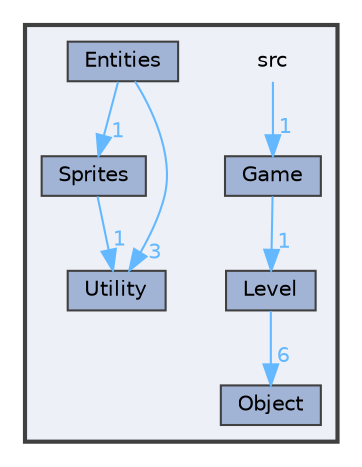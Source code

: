 digraph "src"
{
 // LATEX_PDF_SIZE
  bgcolor="transparent";
  edge [fontname=Helvetica,fontsize=10,labelfontname=Helvetica,labelfontsize=10];
  node [fontname=Helvetica,fontsize=10,shape=box,height=0.2,width=0.4];
  compound=true
  subgraph clusterdir_68267d1309a1af8e8297ef4c3efbcdba {
    graph [ bgcolor="#edf0f7", pencolor="grey25", label="", fontname=Helvetica,fontsize=10 style="filled,bold", URL="dir_68267d1309a1af8e8297ef4c3efbcdba.html",tooltip=""]
    dir_68267d1309a1af8e8297ef4c3efbcdba [shape=plaintext, label="src"];
  dir_093f3b7f7c7a61ef21fffb3d339f67e1 [label="Entities", fillcolor="#a2b4d6", color="grey25", style="filled", URL="dir_093f3b7f7c7a61ef21fffb3d339f67e1.html",tooltip=""];
  dir_b43036362fece0f978c3c8156df55d19 [label="Game", fillcolor="#a2b4d6", color="grey25", style="filled", URL="dir_b43036362fece0f978c3c8156df55d19.html",tooltip=""];
  dir_f5b2029e7f5ef321e23f1af6d7704298 [label="Level", fillcolor="#a2b4d6", color="grey25", style="filled", URL="dir_f5b2029e7f5ef321e23f1af6d7704298.html",tooltip=""];
  dir_184e1001231436f60c388bf98ff76a10 [label="Object", fillcolor="#a2b4d6", color="grey25", style="filled", URL="dir_184e1001231436f60c388bf98ff76a10.html",tooltip=""];
  dir_27620e8043f236db3d0da988e95cdfd6 [label="Sprites", fillcolor="#a2b4d6", color="grey25", style="filled", URL="dir_27620e8043f236db3d0da988e95cdfd6.html",tooltip=""];
  dir_9761b53e3d9349800c0cb59b71c8cd3d [label="Utility", fillcolor="#a2b4d6", color="grey25", style="filled", URL="dir_9761b53e3d9349800c0cb59b71c8cd3d.html",tooltip=""];
  }
  dir_68267d1309a1af8e8297ef4c3efbcdba->dir_b43036362fece0f978c3c8156df55d19 [headlabel="1", labeldistance=1.5 headhref="dir_000019_000008.html" href="dir_000019_000008.html" color="steelblue1" fontcolor="steelblue1"];
  dir_093f3b7f7c7a61ef21fffb3d339f67e1->dir_27620e8043f236db3d0da988e95cdfd6 [headlabel="1", labeldistance=1.5 headhref="dir_000006_000018.html" href="dir_000006_000018.html" color="steelblue1" fontcolor="steelblue1"];
  dir_093f3b7f7c7a61ef21fffb3d339f67e1->dir_9761b53e3d9349800c0cb59b71c8cd3d [headlabel="3", labeldistance=1.5 headhref="dir_000006_000021.html" href="dir_000006_000021.html" color="steelblue1" fontcolor="steelblue1"];
  dir_b43036362fece0f978c3c8156df55d19->dir_f5b2029e7f5ef321e23f1af6d7704298 [headlabel="1", labeldistance=1.5 headhref="dir_000008_000011.html" href="dir_000008_000011.html" color="steelblue1" fontcolor="steelblue1"];
  dir_f5b2029e7f5ef321e23f1af6d7704298->dir_184e1001231436f60c388bf98ff76a10 [headlabel="6", labeldistance=1.5 headhref="dir_000011_000012.html" href="dir_000011_000012.html" color="steelblue1" fontcolor="steelblue1"];
  dir_27620e8043f236db3d0da988e95cdfd6->dir_9761b53e3d9349800c0cb59b71c8cd3d [headlabel="1", labeldistance=1.5 headhref="dir_000018_000021.html" href="dir_000018_000021.html" color="steelblue1" fontcolor="steelblue1"];
}
